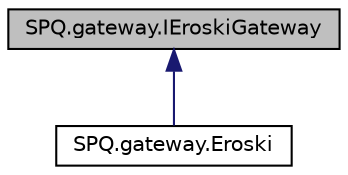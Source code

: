 digraph "SPQ.gateway.IEroskiGateway"
{
  edge [fontname="Helvetica",fontsize="10",labelfontname="Helvetica",labelfontsize="10"];
  node [fontname="Helvetica",fontsize="10",shape=record];
  Node0 [label="SPQ.gateway.IEroskiGateway",height=0.2,width=0.4,color="black", fillcolor="grey75", style="filled", fontcolor="black"];
  Node0 -> Node1 [dir="back",color="midnightblue",fontsize="10",style="solid"];
  Node1 [label="SPQ.gateway.Eroski",height=0.2,width=0.4,color="black", fillcolor="white", style="filled",URL="$class_s_p_q_1_1gateway_1_1_eroski.html"];
}
